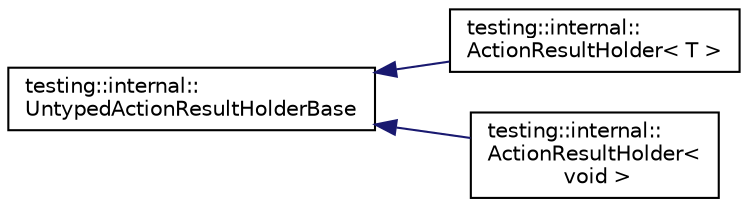 digraph "Graphical Class Hierarchy"
{
  edge [fontname="Helvetica",fontsize="10",labelfontname="Helvetica",labelfontsize="10"];
  node [fontname="Helvetica",fontsize="10",shape=record];
  rankdir="LR";
  Node0 [label="testing::internal::\lUntypedActionResultHolderBase",height=0.2,width=0.4,color="black", fillcolor="white", style="filled",URL="$classtesting_1_1internal_1_1UntypedActionResultHolderBase.html"];
  Node0 -> Node1 [dir="back",color="midnightblue",fontsize="10",style="solid",fontname="Helvetica"];
  Node1 [label="testing::internal::\lActionResultHolder\< T \>",height=0.2,width=0.4,color="black", fillcolor="white", style="filled",URL="$classtesting_1_1internal_1_1ActionResultHolder.html"];
  Node0 -> Node2 [dir="back",color="midnightblue",fontsize="10",style="solid",fontname="Helvetica"];
  Node2 [label="testing::internal::\lActionResultHolder\<\l void \>",height=0.2,width=0.4,color="black", fillcolor="white", style="filled",URL="$classtesting_1_1internal_1_1ActionResultHolder_3_01void_01_4.html"];
}
